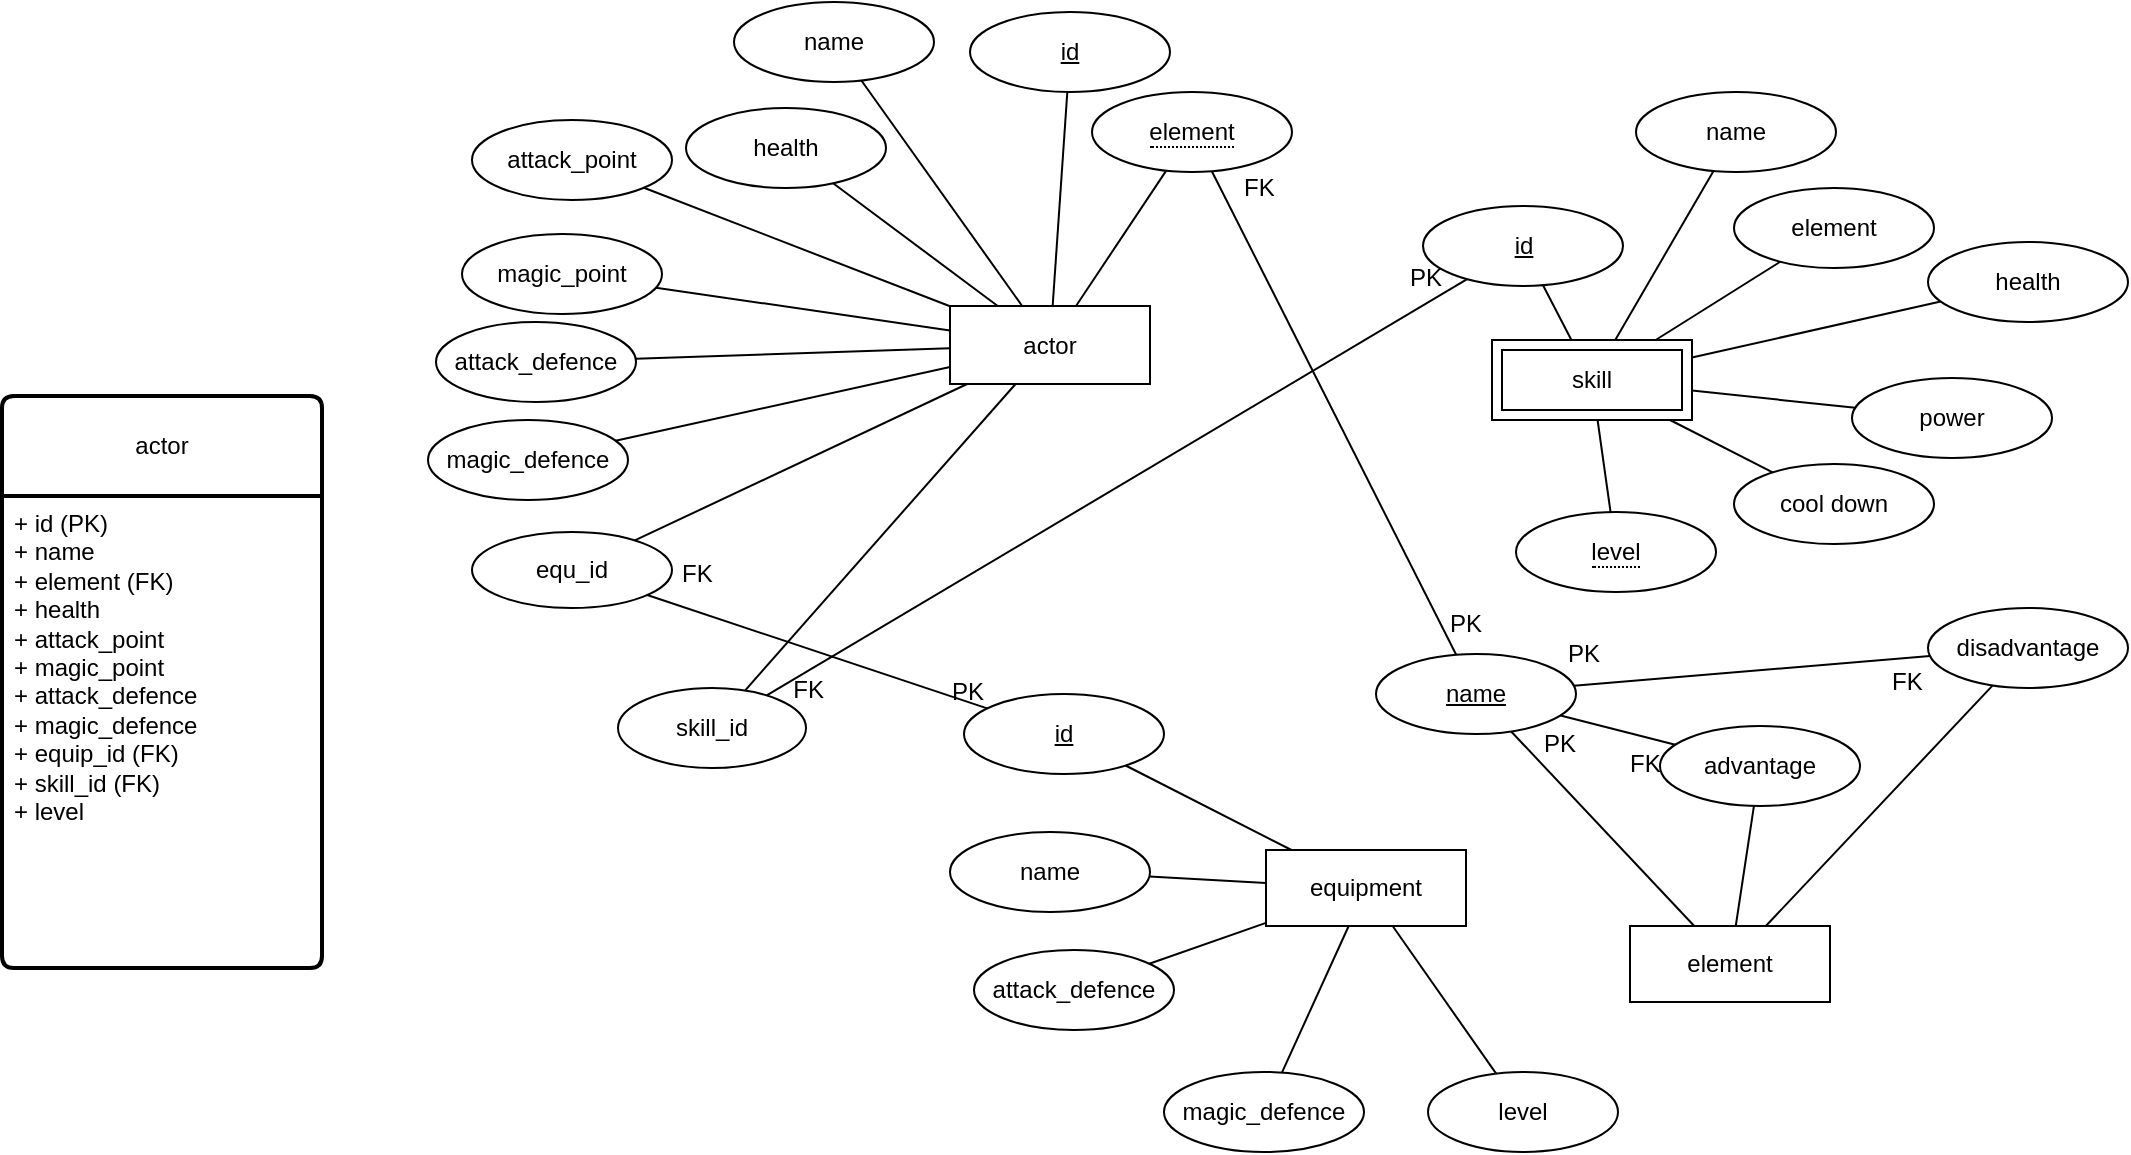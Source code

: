 <mxfile version="27.0.6">
  <diagram name="Page-1" id="I2E-nRAWBNxLCdDhxRvt">
    <mxGraphModel dx="1868" dy="725" grid="0" gridSize="10" guides="1" tooltips="1" connect="0" arrows="0" fold="1" page="1" pageScale="1" pageWidth="850" pageHeight="1100" math="0" shadow="0">
      <root>
        <mxCell id="0" />
        <mxCell id="1" parent="0" />
        <mxCell id="R1J7WSBFCIJwRQoOznQ5-12" value="&lt;div style=&quot;font-size: 12px; text-align: left;&quot;&gt;actor&lt;/div&gt;" style="swimlane;childLayout=stackLayout;horizontal=1;startSize=50;horizontalStack=0;rounded=1;fontSize=14;fontStyle=0;strokeWidth=2;resizeParent=0;resizeLast=1;shadow=0;dashed=0;align=center;arcSize=4;whiteSpace=wrap;html=1;" vertex="1" parent="1">
          <mxGeometry x="-34" y="381" width="160" height="286" as="geometry" />
        </mxCell>
        <mxCell id="R1J7WSBFCIJwRQoOznQ5-13" value="&lt;div&gt;+ id (PK)&lt;br&gt;&lt;/div&gt;&lt;div&gt;+ name&lt;/div&gt;&lt;div&gt;+ element (FK)&lt;/div&gt;&lt;div&gt;+ health&lt;/div&gt;&lt;div&gt;+ attack_point&lt;/div&gt;&lt;div&gt;+ magic_point&lt;/div&gt;&lt;div&gt;+ attack_defence&lt;/div&gt;&lt;div&gt;+ magic_defence&lt;/div&gt;&lt;div&gt;+ equip_id (FK)&lt;/div&gt;&lt;div&gt;+ skill_id (FK)&lt;/div&gt;&lt;div&gt;+ level&lt;/div&gt;&lt;div&gt;&lt;br&gt;&lt;/div&gt;" style="align=left;strokeColor=none;fillColor=none;spacingLeft=4;spacingRight=4;fontSize=12;verticalAlign=top;resizable=0;rotatable=0;part=1;html=1;whiteSpace=wrap;" vertex="1" parent="R1J7WSBFCIJwRQoOznQ5-12">
          <mxGeometry y="50" width="160" height="236" as="geometry" />
        </mxCell>
        <mxCell id="R1J7WSBFCIJwRQoOznQ5-17" value="actor" style="whiteSpace=wrap;html=1;align=center;" vertex="1" parent="1">
          <mxGeometry x="440" y="336" width="100" height="39" as="geometry" />
        </mxCell>
        <mxCell id="R1J7WSBFCIJwRQoOznQ5-18" value="&lt;u&gt;id&lt;/u&gt;" style="ellipse;whiteSpace=wrap;html=1;align=center;" vertex="1" parent="1">
          <mxGeometry x="450" y="189" width="100" height="40" as="geometry" />
        </mxCell>
        <mxCell id="R1J7WSBFCIJwRQoOznQ5-20" value="magic_point" style="ellipse;whiteSpace=wrap;html=1;align=center;" vertex="1" parent="1">
          <mxGeometry x="196" y="300" width="100" height="40" as="geometry" />
        </mxCell>
        <mxCell id="R1J7WSBFCIJwRQoOznQ5-22" value="attack_point" style="ellipse;whiteSpace=wrap;html=1;align=center;" vertex="1" parent="1">
          <mxGeometry x="201" y="243" width="100" height="40" as="geometry" />
        </mxCell>
        <mxCell id="R1J7WSBFCIJwRQoOznQ5-23" value="health" style="ellipse;whiteSpace=wrap;html=1;align=center;" vertex="1" parent="1">
          <mxGeometry x="308" y="237" width="100" height="40" as="geometry" />
        </mxCell>
        <mxCell id="R1J7WSBFCIJwRQoOznQ5-33" value="skill_id" style="ellipse;whiteSpace=wrap;html=1;align=center;" vertex="1" parent="1">
          <mxGeometry x="274" y="527" width="94" height="40" as="geometry" />
        </mxCell>
        <mxCell id="R1J7WSBFCIJwRQoOznQ5-34" value="equ_id" style="ellipse;whiteSpace=wrap;html=1;align=center;" vertex="1" parent="1">
          <mxGeometry x="201" y="449" width="100" height="38" as="geometry" />
        </mxCell>
        <mxCell id="R1J7WSBFCIJwRQoOznQ5-35" value="attack_defence" style="ellipse;whiteSpace=wrap;html=1;align=center;" vertex="1" parent="1">
          <mxGeometry x="183" y="344" width="100" height="40" as="geometry" />
        </mxCell>
        <mxCell id="R1J7WSBFCIJwRQoOznQ5-39" value="&lt;span style=&quot;&quot;&gt;name&lt;/span&gt;" style="ellipse;whiteSpace=wrap;html=1;align=center;fontStyle=0;" vertex="1" parent="1">
          <mxGeometry x="332" y="184" width="100" height="40" as="geometry" />
        </mxCell>
        <mxCell id="R1J7WSBFCIJwRQoOznQ5-42" value="" style="endArrow=none;html=1;rounded=0;" edge="1" parent="1" source="R1J7WSBFCIJwRQoOznQ5-18" target="R1J7WSBFCIJwRQoOznQ5-17">
          <mxGeometry relative="1" as="geometry">
            <mxPoint x="345" y="453" as="sourcePoint" />
            <mxPoint x="505" y="453" as="targetPoint" />
          </mxGeometry>
        </mxCell>
        <mxCell id="R1J7WSBFCIJwRQoOznQ5-43" value="" style="endArrow=none;html=1;rounded=0;" edge="1" parent="1" source="R1J7WSBFCIJwRQoOznQ5-39" target="R1J7WSBFCIJwRQoOznQ5-17">
          <mxGeometry relative="1" as="geometry">
            <mxPoint x="345" y="453" as="sourcePoint" />
            <mxPoint x="505" y="453" as="targetPoint" />
          </mxGeometry>
        </mxCell>
        <mxCell id="R1J7WSBFCIJwRQoOznQ5-44" value="" style="endArrow=none;html=1;rounded=0;" edge="1" parent="1" source="R1J7WSBFCIJwRQoOznQ5-56" target="R1J7WSBFCIJwRQoOznQ5-17">
          <mxGeometry relative="1" as="geometry">
            <mxPoint x="553" y="264" as="sourcePoint" />
            <mxPoint x="511" y="343" as="targetPoint" />
          </mxGeometry>
        </mxCell>
        <mxCell id="R1J7WSBFCIJwRQoOznQ5-45" value="" style="endArrow=none;html=1;rounded=0;" edge="1" parent="1" source="R1J7WSBFCIJwRQoOznQ5-23" target="R1J7WSBFCIJwRQoOznQ5-17">
          <mxGeometry relative="1" as="geometry">
            <mxPoint x="395" y="401" as="sourcePoint" />
            <mxPoint x="447" y="483" as="targetPoint" />
          </mxGeometry>
        </mxCell>
        <mxCell id="R1J7WSBFCIJwRQoOznQ5-46" value="" style="endArrow=none;html=1;rounded=0;" edge="1" parent="1" source="R1J7WSBFCIJwRQoOznQ5-34" target="R1J7WSBFCIJwRQoOznQ5-17">
          <mxGeometry relative="1" as="geometry">
            <mxPoint x="378" y="413" as="sourcePoint" />
            <mxPoint x="448" y="599" as="targetPoint" />
          </mxGeometry>
        </mxCell>
        <mxCell id="R1J7WSBFCIJwRQoOznQ5-47" value="" style="endArrow=none;html=1;rounded=0;" edge="1" parent="1" source="R1J7WSBFCIJwRQoOznQ5-17" target="R1J7WSBFCIJwRQoOznQ5-35">
          <mxGeometry relative="1" as="geometry">
            <mxPoint x="482" y="415" as="sourcePoint" />
            <mxPoint x="283" y="364" as="targetPoint" />
          </mxGeometry>
        </mxCell>
        <mxCell id="R1J7WSBFCIJwRQoOznQ5-48" value="" style="endArrow=none;html=1;rounded=0;" edge="1" parent="1" source="R1J7WSBFCIJwRQoOznQ5-22" target="R1J7WSBFCIJwRQoOznQ5-17">
          <mxGeometry relative="1" as="geometry">
            <mxPoint x="424" y="430" as="sourcePoint" />
            <mxPoint x="439" y="402" as="targetPoint" />
          </mxGeometry>
        </mxCell>
        <mxCell id="R1J7WSBFCIJwRQoOznQ5-50" value="" style="endArrow=none;html=1;rounded=0;" edge="1" parent="1" source="R1J7WSBFCIJwRQoOznQ5-17" target="R1J7WSBFCIJwRQoOznQ5-20">
          <mxGeometry relative="1" as="geometry">
            <mxPoint x="399" y="389" as="sourcePoint" />
            <mxPoint x="304" y="335" as="targetPoint" />
          </mxGeometry>
        </mxCell>
        <mxCell id="R1J7WSBFCIJwRQoOznQ5-51" value="magic_defence" style="ellipse;whiteSpace=wrap;html=1;align=center;" vertex="1" parent="1">
          <mxGeometry x="179" y="393" width="100" height="40" as="geometry" />
        </mxCell>
        <mxCell id="R1J7WSBFCIJwRQoOznQ5-52" value="" style="endArrow=none;html=1;rounded=0;" edge="1" parent="1" source="R1J7WSBFCIJwRQoOznQ5-17" target="R1J7WSBFCIJwRQoOznQ5-51">
          <mxGeometry relative="1" as="geometry">
            <mxPoint x="754" y="452" as="sourcePoint" />
            <mxPoint x="565" y="529.5" as="targetPoint" />
          </mxGeometry>
        </mxCell>
        <mxCell id="R1J7WSBFCIJwRQoOznQ5-56" value="&lt;span style=&quot;border-bottom-width: 1px; border-bottom-style: dotted; border-bottom-color: currentcolor;&quot;&gt;element&lt;/span&gt;" style="ellipse;whiteSpace=wrap;html=1;align=center;" vertex="1" parent="1">
          <mxGeometry x="511" y="229" width="100" height="40" as="geometry" />
        </mxCell>
        <mxCell id="R1J7WSBFCIJwRQoOznQ5-57" value="equipment" style="whiteSpace=wrap;html=1;align=center;" vertex="1" parent="1">
          <mxGeometry x="598" y="608" width="100" height="38" as="geometry" />
        </mxCell>
        <mxCell id="R1J7WSBFCIJwRQoOznQ5-58" value="id" style="ellipse;whiteSpace=wrap;html=1;align=center;fontStyle=4" vertex="1" parent="1">
          <mxGeometry x="447" y="530" width="100" height="40" as="geometry" />
        </mxCell>
        <mxCell id="R1J7WSBFCIJwRQoOznQ5-64" value="attack_defence" style="ellipse;whiteSpace=wrap;html=1;align=center;" vertex="1" parent="1">
          <mxGeometry x="452" y="658" width="100" height="40" as="geometry" />
        </mxCell>
        <mxCell id="R1J7WSBFCIJwRQoOznQ5-65" value="&lt;span style=&quot;&quot;&gt;name&lt;/span&gt;" style="ellipse;whiteSpace=wrap;html=1;align=center;fontStyle=0;" vertex="1" parent="1">
          <mxGeometry x="440" y="599" width="100" height="40" as="geometry" />
        </mxCell>
        <mxCell id="R1J7WSBFCIJwRQoOznQ5-66" value="" style="endArrow=none;html=1;rounded=0;" edge="1" parent="1" source="R1J7WSBFCIJwRQoOznQ5-58" target="R1J7WSBFCIJwRQoOznQ5-57">
          <mxGeometry relative="1" as="geometry">
            <mxPoint x="508" y="685" as="sourcePoint" />
            <mxPoint x="725" y="565" as="targetPoint" />
          </mxGeometry>
        </mxCell>
        <mxCell id="R1J7WSBFCIJwRQoOznQ5-67" value="" style="endArrow=none;html=1;rounded=0;" edge="1" parent="1" source="R1J7WSBFCIJwRQoOznQ5-65" target="R1J7WSBFCIJwRQoOznQ5-57">
          <mxGeometry relative="1" as="geometry">
            <mxPoint x="508" y="685" as="sourcePoint" />
            <mxPoint x="700" y="565" as="targetPoint" />
          </mxGeometry>
        </mxCell>
        <mxCell id="R1J7WSBFCIJwRQoOznQ5-70" value="" style="endArrow=none;html=1;rounded=0;" edge="1" parent="1" source="R1J7WSBFCIJwRQoOznQ5-77" target="R1J7WSBFCIJwRQoOznQ5-57">
          <mxGeometry relative="1" as="geometry">
            <mxPoint x="541" y="645" as="sourcePoint" />
            <mxPoint x="611" y="831" as="targetPoint" />
          </mxGeometry>
        </mxCell>
        <mxCell id="R1J7WSBFCIJwRQoOznQ5-71" value="" style="endArrow=none;html=1;rounded=0;" edge="1" parent="1" source="R1J7WSBFCIJwRQoOznQ5-57" target="R1J7WSBFCIJwRQoOznQ5-64">
          <mxGeometry relative="1" as="geometry">
            <mxPoint x="645" y="647" as="sourcePoint" />
            <mxPoint x="667" y="750.5" as="targetPoint" />
          </mxGeometry>
        </mxCell>
        <mxCell id="R1J7WSBFCIJwRQoOznQ5-74" value="magic_defence" style="ellipse;whiteSpace=wrap;html=1;align=center;" vertex="1" parent="1">
          <mxGeometry x="547" y="719" width="100" height="40" as="geometry" />
        </mxCell>
        <mxCell id="R1J7WSBFCIJwRQoOznQ5-75" value="" style="endArrow=none;html=1;rounded=0;" edge="1" parent="1" source="R1J7WSBFCIJwRQoOznQ5-57" target="R1J7WSBFCIJwRQoOznQ5-74">
          <mxGeometry relative="1" as="geometry">
            <mxPoint x="917" y="684" as="sourcePoint" />
            <mxPoint x="728" y="761.5" as="targetPoint" />
          </mxGeometry>
        </mxCell>
        <mxCell id="R1J7WSBFCIJwRQoOznQ5-77" value="level" style="ellipse;whiteSpace=wrap;html=1;align=center;" vertex="1" parent="1">
          <mxGeometry x="679" y="719" width="95" height="40" as="geometry" />
        </mxCell>
        <mxCell id="R1J7WSBFCIJwRQoOznQ5-84" value="&lt;u&gt;id&lt;/u&gt;" style="ellipse;whiteSpace=wrap;html=1;align=center;" vertex="1" parent="1">
          <mxGeometry x="676.5" y="286" width="100" height="40" as="geometry" />
        </mxCell>
        <mxCell id="R1J7WSBFCIJwRQoOznQ5-85" value="element" style="ellipse;whiteSpace=wrap;html=1;align=center;" vertex="1" parent="1">
          <mxGeometry x="832" y="277" width="100" height="40" as="geometry" />
        </mxCell>
        <mxCell id="R1J7WSBFCIJwRQoOznQ5-86" value="cool down" style="ellipse;whiteSpace=wrap;html=1;align=center;" vertex="1" parent="1">
          <mxGeometry x="832" y="415" width="100" height="40" as="geometry" />
        </mxCell>
        <mxCell id="R1J7WSBFCIJwRQoOznQ5-87" value="health" style="ellipse;whiteSpace=wrap;html=1;align=center;" vertex="1" parent="1">
          <mxGeometry x="929" y="304" width="100" height="40" as="geometry" />
        </mxCell>
        <mxCell id="R1J7WSBFCIJwRQoOznQ5-89" value="power" style="ellipse;whiteSpace=wrap;html=1;align=center;" vertex="1" parent="1">
          <mxGeometry x="891" y="372" width="100" height="40" as="geometry" />
        </mxCell>
        <mxCell id="R1J7WSBFCIJwRQoOznQ5-90" value="&lt;span style=&quot;&quot;&gt;name&lt;/span&gt;" style="ellipse;whiteSpace=wrap;html=1;align=center;fontStyle=0;" vertex="1" parent="1">
          <mxGeometry x="783" y="229" width="100" height="40" as="geometry" />
        </mxCell>
        <mxCell id="R1J7WSBFCIJwRQoOznQ5-91" value="" style="endArrow=none;html=1;rounded=0;" edge="1" parent="1" source="R1J7WSBFCIJwRQoOznQ5-84" target="R1J7WSBFCIJwRQoOznQ5-109">
          <mxGeometry relative="1" as="geometry">
            <mxPoint x="963" y="459" as="sourcePoint" />
            <mxPoint x="1123" y="459" as="targetPoint" />
          </mxGeometry>
        </mxCell>
        <mxCell id="R1J7WSBFCIJwRQoOznQ5-92" value="" style="endArrow=none;html=1;rounded=0;" edge="1" parent="1" source="R1J7WSBFCIJwRQoOznQ5-90" target="R1J7WSBFCIJwRQoOznQ5-109">
          <mxGeometry relative="1" as="geometry">
            <mxPoint x="925" y="216" as="sourcePoint" />
            <mxPoint x="1123" y="459" as="targetPoint" />
          </mxGeometry>
        </mxCell>
        <mxCell id="R1J7WSBFCIJwRQoOznQ5-93" value="" style="endArrow=none;html=1;rounded=0;" edge="1" parent="1" source="R1J7WSBFCIJwRQoOznQ5-101" target="R1J7WSBFCIJwRQoOznQ5-109">
          <mxGeometry relative="1" as="geometry">
            <mxPoint x="1171" y="270" as="sourcePoint" />
            <mxPoint x="1129" y="349" as="targetPoint" />
          </mxGeometry>
        </mxCell>
        <mxCell id="R1J7WSBFCIJwRQoOznQ5-96" value="" style="endArrow=none;html=1;rounded=0;" edge="1" parent="1" source="R1J7WSBFCIJwRQoOznQ5-109" target="R1J7WSBFCIJwRQoOznQ5-89">
          <mxGeometry relative="1" as="geometry">
            <mxPoint x="1100" y="421" as="sourcePoint" />
            <mxPoint x="1122" y="524.5" as="targetPoint" />
          </mxGeometry>
        </mxCell>
        <mxCell id="R1J7WSBFCIJwRQoOznQ5-97" value="" style="endArrow=none;html=1;rounded=0;" edge="1" parent="1" source="R1J7WSBFCIJwRQoOznQ5-86" target="R1J7WSBFCIJwRQoOznQ5-109">
          <mxGeometry relative="1" as="geometry">
            <mxPoint x="1042" y="436" as="sourcePoint" />
            <mxPoint x="1057" y="408" as="targetPoint" />
          </mxGeometry>
        </mxCell>
        <mxCell id="R1J7WSBFCIJwRQoOznQ5-98" value="" style="endArrow=none;html=1;rounded=0;" edge="1" parent="1" source="R1J7WSBFCIJwRQoOznQ5-109" target="R1J7WSBFCIJwRQoOznQ5-85">
          <mxGeometry relative="1" as="geometry">
            <mxPoint x="1017" y="395" as="sourcePoint" />
            <mxPoint x="921" y="225" as="targetPoint" />
          </mxGeometry>
        </mxCell>
        <mxCell id="R1J7WSBFCIJwRQoOznQ5-101" value="&lt;span style=&quot;border-bottom-width: 1px; border-bottom-style: dotted; border-bottom-color: currentcolor;&quot;&gt;level&lt;/span&gt;" style="ellipse;whiteSpace=wrap;html=1;align=center;" vertex="1" parent="1">
          <mxGeometry x="723" y="439" width="100" height="40" as="geometry" />
        </mxCell>
        <mxCell id="R1J7WSBFCIJwRQoOznQ5-102" value="" style="endArrow=none;html=1;rounded=0;" edge="1" parent="1" source="R1J7WSBFCIJwRQoOznQ5-84" target="R1J7WSBFCIJwRQoOznQ5-33">
          <mxGeometry relative="1" as="geometry">
            <mxPoint x="695" y="322" as="sourcePoint" />
            <mxPoint x="574" y="471" as="targetPoint" />
          </mxGeometry>
        </mxCell>
        <mxCell id="R1J7WSBFCIJwRQoOznQ5-103" value="PK" style="resizable=0;html=1;whiteSpace=wrap;align=left;verticalAlign=bottom;" connectable="0" vertex="1" parent="R1J7WSBFCIJwRQoOznQ5-102">
          <mxGeometry x="-1" relative="1" as="geometry">
            <mxPoint x="-31" y="8" as="offset" />
          </mxGeometry>
        </mxCell>
        <mxCell id="R1J7WSBFCIJwRQoOznQ5-104" value="FK" style="resizable=0;html=1;whiteSpace=wrap;align=right;verticalAlign=bottom;" connectable="0" vertex="1" parent="R1J7WSBFCIJwRQoOznQ5-102">
          <mxGeometry x="1" relative="1" as="geometry">
            <mxPoint x="30" y="6" as="offset" />
          </mxGeometry>
        </mxCell>
        <mxCell id="R1J7WSBFCIJwRQoOznQ5-105" value="" style="endArrow=none;html=1;rounded=0;" edge="1" parent="1" source="R1J7WSBFCIJwRQoOznQ5-33" target="R1J7WSBFCIJwRQoOznQ5-17">
          <mxGeometry relative="1" as="geometry">
            <mxPoint x="317" y="475" as="sourcePoint" />
            <mxPoint x="481" y="464" as="targetPoint" />
          </mxGeometry>
        </mxCell>
        <mxCell id="R1J7WSBFCIJwRQoOznQ5-106" value="" style="endArrow=none;html=1;rounded=0;" edge="1" parent="1" source="R1J7WSBFCIJwRQoOznQ5-34" target="R1J7WSBFCIJwRQoOznQ5-58">
          <mxGeometry relative="1" as="geometry">
            <mxPoint x="718" y="486" as="sourcePoint" />
            <mxPoint x="348" y="673" as="targetPoint" />
          </mxGeometry>
        </mxCell>
        <mxCell id="R1J7WSBFCIJwRQoOznQ5-107" value="FK" style="resizable=0;html=1;whiteSpace=wrap;align=left;verticalAlign=bottom;" connectable="0" vertex="1" parent="R1J7WSBFCIJwRQoOznQ5-106">
          <mxGeometry x="-1" relative="1" as="geometry">
            <mxPoint x="15" y="-2" as="offset" />
          </mxGeometry>
        </mxCell>
        <mxCell id="R1J7WSBFCIJwRQoOznQ5-108" value="PK" style="resizable=0;html=1;whiteSpace=wrap;align=right;verticalAlign=bottom;" connectable="0" vertex="1" parent="R1J7WSBFCIJwRQoOznQ5-106">
          <mxGeometry x="1" relative="1" as="geometry" />
        </mxCell>
        <mxCell id="R1J7WSBFCIJwRQoOznQ5-110" value="" style="endArrow=none;html=1;rounded=0;" edge="1" parent="1" source="R1J7WSBFCIJwRQoOznQ5-87" target="R1J7WSBFCIJwRQoOznQ5-109">
          <mxGeometry relative="1" as="geometry">
            <mxPoint x="937" y="335" as="sourcePoint" />
            <mxPoint x="666" y="406" as="targetPoint" />
          </mxGeometry>
        </mxCell>
        <mxCell id="R1J7WSBFCIJwRQoOznQ5-109" value="skill" style="shape=ext;margin=3;double=1;whiteSpace=wrap;html=1;align=center;" vertex="1" parent="1">
          <mxGeometry x="711" y="353" width="100" height="40" as="geometry" />
        </mxCell>
        <mxCell id="R1J7WSBFCIJwRQoOznQ5-111" value="element" style="whiteSpace=wrap;html=1;align=center;" vertex="1" parent="1">
          <mxGeometry x="780" y="646" width="100" height="38" as="geometry" />
        </mxCell>
        <mxCell id="R1J7WSBFCIJwRQoOznQ5-113" value="advantage" style="ellipse;whiteSpace=wrap;html=1;align=center;" vertex="1" parent="1">
          <mxGeometry x="795" y="546" width="100" height="40" as="geometry" />
        </mxCell>
        <mxCell id="R1J7WSBFCIJwRQoOznQ5-114" value="&lt;span style=&quot;&quot;&gt;&lt;u&gt;name&lt;/u&gt;&lt;/span&gt;" style="ellipse;whiteSpace=wrap;html=1;align=center;fontStyle=0;" vertex="1" parent="1">
          <mxGeometry x="653" y="510" width="100" height="40" as="geometry" />
        </mxCell>
        <mxCell id="R1J7WSBFCIJwRQoOznQ5-116" value="" style="endArrow=none;html=1;rounded=0;" edge="1" parent="1" source="R1J7WSBFCIJwRQoOznQ5-114" target="R1J7WSBFCIJwRQoOznQ5-111">
          <mxGeometry relative="1" as="geometry">
            <mxPoint x="885" y="707" as="sourcePoint" />
            <mxPoint x="1077" y="587" as="targetPoint" />
          </mxGeometry>
        </mxCell>
        <mxCell id="R1J7WSBFCIJwRQoOznQ5-118" value="" style="endArrow=none;html=1;rounded=0;" edge="1" parent="1" source="R1J7WSBFCIJwRQoOznQ5-111" target="R1J7WSBFCIJwRQoOznQ5-113">
          <mxGeometry relative="1" as="geometry">
            <mxPoint x="1022" y="669" as="sourcePoint" />
            <mxPoint x="1044" y="772.5" as="targetPoint" />
          </mxGeometry>
        </mxCell>
        <mxCell id="R1J7WSBFCIJwRQoOznQ5-119" value="disadvantage" style="ellipse;whiteSpace=wrap;html=1;align=center;" vertex="1" parent="1">
          <mxGeometry x="929" y="487" width="100" height="40" as="geometry" />
        </mxCell>
        <mxCell id="R1J7WSBFCIJwRQoOznQ5-120" value="" style="endArrow=none;html=1;rounded=0;" edge="1" parent="1" source="R1J7WSBFCIJwRQoOznQ5-111" target="R1J7WSBFCIJwRQoOznQ5-119">
          <mxGeometry relative="1" as="geometry">
            <mxPoint x="1294" y="706" as="sourcePoint" />
            <mxPoint x="1105" y="783.5" as="targetPoint" />
          </mxGeometry>
        </mxCell>
        <mxCell id="R1J7WSBFCIJwRQoOznQ5-123" value="" style="endArrow=none;html=1;rounded=0;" edge="1" parent="1" source="R1J7WSBFCIJwRQoOznQ5-56" target="R1J7WSBFCIJwRQoOznQ5-114">
          <mxGeometry relative="1" as="geometry">
            <mxPoint x="945" y="378" as="sourcePoint" />
            <mxPoint x="575" y="565" as="targetPoint" />
          </mxGeometry>
        </mxCell>
        <mxCell id="R1J7WSBFCIJwRQoOznQ5-124" value="FK" style="resizable=0;html=1;whiteSpace=wrap;align=left;verticalAlign=bottom;" connectable="0" vertex="1" parent="R1J7WSBFCIJwRQoOznQ5-123">
          <mxGeometry x="-1" relative="1" as="geometry">
            <mxPoint x="14" y="17" as="offset" />
          </mxGeometry>
        </mxCell>
        <mxCell id="R1J7WSBFCIJwRQoOznQ5-125" value="PK" style="resizable=0;html=1;whiteSpace=wrap;align=right;verticalAlign=bottom;" connectable="0" vertex="1" parent="R1J7WSBFCIJwRQoOznQ5-123">
          <mxGeometry x="1" relative="1" as="geometry">
            <mxPoint x="14" y="-7" as="offset" />
          </mxGeometry>
        </mxCell>
        <mxCell id="R1J7WSBFCIJwRQoOznQ5-126" value="" style="endArrow=none;html=1;rounded=0;" edge="1" parent="1" source="R1J7WSBFCIJwRQoOznQ5-113" target="R1J7WSBFCIJwRQoOznQ5-114">
          <mxGeometry relative="1" as="geometry">
            <mxPoint x="740" y="529" as="sourcePoint" />
            <mxPoint x="862" y="770" as="targetPoint" />
          </mxGeometry>
        </mxCell>
        <mxCell id="R1J7WSBFCIJwRQoOznQ5-127" value="FK" style="resizable=0;html=1;whiteSpace=wrap;align=left;verticalAlign=bottom;" connectable="0" vertex="1" parent="R1J7WSBFCIJwRQoOznQ5-126">
          <mxGeometry x="-1" relative="1" as="geometry">
            <mxPoint x="-25" y="18" as="offset" />
          </mxGeometry>
        </mxCell>
        <mxCell id="R1J7WSBFCIJwRQoOznQ5-128" value="PK" style="resizable=0;html=1;whiteSpace=wrap;align=right;verticalAlign=bottom;" connectable="0" vertex="1" parent="R1J7WSBFCIJwRQoOznQ5-126">
          <mxGeometry x="1" relative="1" as="geometry">
            <mxPoint x="9" y="23" as="offset" />
          </mxGeometry>
        </mxCell>
        <mxCell id="R1J7WSBFCIJwRQoOznQ5-129" value="" style="endArrow=none;html=1;rounded=0;" edge="1" parent="1" source="R1J7WSBFCIJwRQoOznQ5-119" target="R1J7WSBFCIJwRQoOznQ5-114">
          <mxGeometry relative="1" as="geometry">
            <mxPoint x="895" y="504" as="sourcePoint" />
            <mxPoint x="764.999" y="516.031" as="targetPoint" />
          </mxGeometry>
        </mxCell>
        <mxCell id="R1J7WSBFCIJwRQoOznQ5-130" value="FK" style="resizable=0;html=1;whiteSpace=wrap;align=left;verticalAlign=bottom;" connectable="0" vertex="1" parent="R1J7WSBFCIJwRQoOznQ5-129">
          <mxGeometry x="-1" relative="1" as="geometry">
            <mxPoint x="-21" y="22" as="offset" />
          </mxGeometry>
        </mxCell>
        <mxCell id="R1J7WSBFCIJwRQoOznQ5-131" value="PK" style="resizable=0;html=1;whiteSpace=wrap;align=right;verticalAlign=bottom;" connectable="0" vertex="1" parent="R1J7WSBFCIJwRQoOznQ5-129">
          <mxGeometry x="1" relative="1" as="geometry">
            <mxPoint x="14" y="-7" as="offset" />
          </mxGeometry>
        </mxCell>
      </root>
    </mxGraphModel>
  </diagram>
</mxfile>
